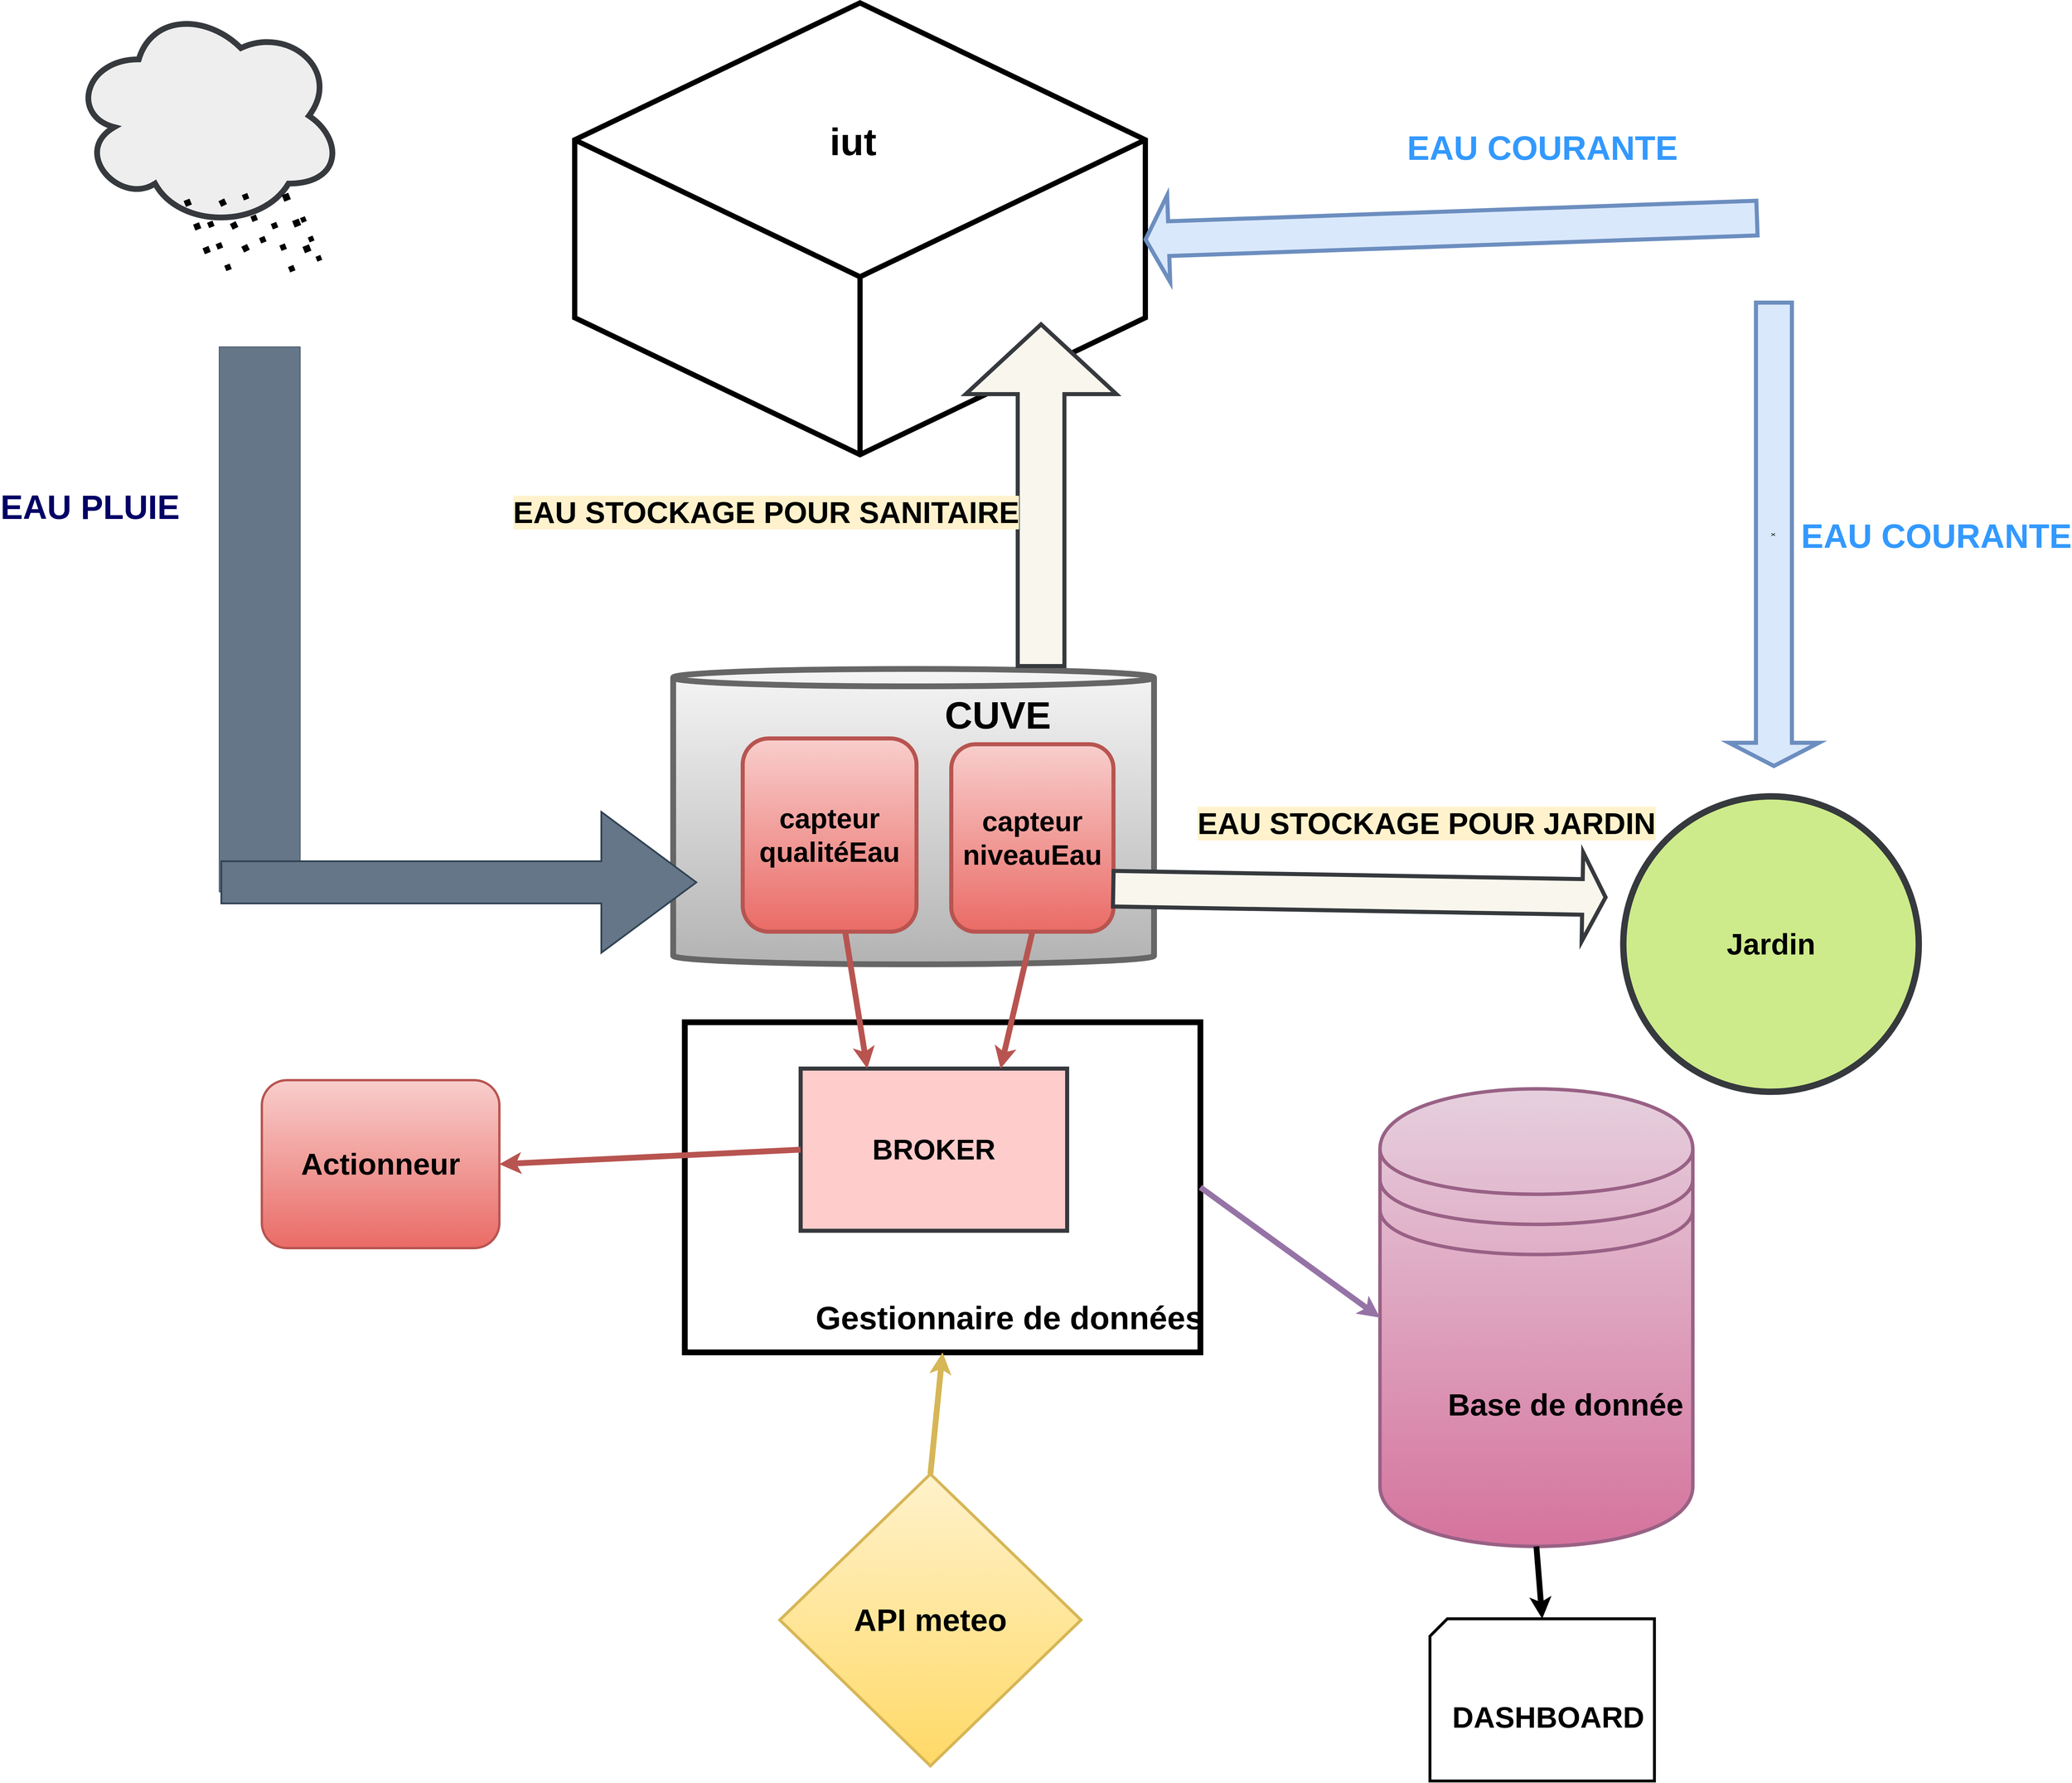 <mxfile version="21.2.9" type="device">
  <diagram name="Page-1" id="YoHAQpnJNYoTgVEbBoPT">
    <mxGraphModel dx="7390" dy="4225" grid="1" gridSize="10" guides="1" tooltips="1" connect="1" arrows="1" fold="1" page="1" pageScale="1" pageWidth="827" pageHeight="1169" math="0" shadow="0">
      <root>
        <mxCell id="0" />
        <mxCell id="1" parent="0" />
        <mxCell id="KPBtdjk_Bm4MCynFCmF--1" value="" style="html=1;whiteSpace=wrap;shape=isoCube2;backgroundOutline=1;isoAngle=15;strokeWidth=9;" vertex="1" parent="1">
          <mxGeometry x="60" y="-870" width="985" height="780" as="geometry" />
        </mxCell>
        <mxCell id="KPBtdjk_Bm4MCynFCmF--8" value="" style="shape=cylinder3;whiteSpace=wrap;html=1;boundedLbl=1;backgroundOutline=1;size=15;fillColor=#f5f5f5;gradientColor=#b3b3b3;strokeColor=#666666;strokeWidth=10;" vertex="1" parent="1">
          <mxGeometry x="230" y="280" width="830" height="510" as="geometry" />
        </mxCell>
        <mxCell id="KPBtdjk_Bm4MCynFCmF--9" value="&lt;b&gt;&lt;font style=&quot;font-size: 48px;&quot;&gt;capteur niveauEau&lt;/font&gt;&lt;/b&gt;" style="rounded=1;whiteSpace=wrap;html=1;strokeWidth=7;fillColor=#f8cecc;gradientColor=#ea6b66;strokeColor=#b85450;" vertex="1" parent="1">
          <mxGeometry x="710" y="410" width="280" height="323.67" as="geometry" />
        </mxCell>
        <mxCell id="KPBtdjk_Bm4MCynFCmF--12" value="" style="html=1;shadow=0;dashed=0;align=center;verticalAlign=middle;shape=mxgraph.arrows2.arrow;dy=0.69;dx=120.45;notch=0;rotation=-90;fillColor=#f9f7ed;strokeColor=#36393d;strokeWidth=7;" vertex="1" parent="1">
          <mxGeometry x="570" y="-150" width="590" height="260" as="geometry" />
        </mxCell>
        <mxCell id="KPBtdjk_Bm4MCynFCmF--14" value="" style="html=1;shadow=0;dashed=0;align=center;verticalAlign=middle;shape=mxgraph.arrows2.arrow;dy=0.6;dx=40;notch=0;rotation=-182;fillColor=#dae8fc;strokeColor=#6c8ebf;strokeWidth=7;" vertex="1" parent="1">
          <mxGeometry x="1045" y="-555" width="1056.02" height="150" as="geometry" />
        </mxCell>
        <mxCell id="KPBtdjk_Bm4MCynFCmF--15" value="x" style="html=1;shadow=0;dashed=0;align=center;verticalAlign=middle;shape=mxgraph.arrows2.arrow;dy=0.6;dx=40;notch=0;rotation=90;fillColor=#dae8fc;strokeColor=#6c8ebf;strokeWidth=7;" vertex="1" parent="1">
          <mxGeometry x="1730" y="-30" width="800" height="155" as="geometry" />
        </mxCell>
        <mxCell id="KPBtdjk_Bm4MCynFCmF--16" value="" style="html=1;shadow=0;dashed=0;align=center;verticalAlign=middle;shape=mxgraph.arrows2.arrow;dy=0.6;dx=40;notch=0;rotation=1;fillColor=#f9f7ed;strokeColor=#36393d;strokeWidth=7;" vertex="1" parent="1">
          <mxGeometry x="989.56" y="590" width="849.94" height="153.67" as="geometry" />
        </mxCell>
        <mxCell id="KPBtdjk_Bm4MCynFCmF--17" value="&lt;font size=&quot;1&quot; style=&quot;&quot;&gt;&lt;b style=&quot;font-size: 51px;&quot;&gt;Jardin&lt;/b&gt;&lt;/font&gt;" style="ellipse;whiteSpace=wrap;html=1;aspect=fixed;strokeWidth=11;fillColor=#cdeb8b;strokeColor=#36393d;" vertex="1" parent="1">
          <mxGeometry x="1870" y="500" width="510" height="510" as="geometry" />
        </mxCell>
        <mxCell id="KPBtdjk_Bm4MCynFCmF--18" value="" style="ellipse;shape=cloud;whiteSpace=wrap;html=1;strokeWidth=10;fillColor=#eeeeee;strokeColor=#36393d;" vertex="1" parent="1">
          <mxGeometry x="-810" y="-870" width="470" height="390" as="geometry" />
        </mxCell>
        <mxCell id="KPBtdjk_Bm4MCynFCmF--19" value="" style="endArrow=none;dashed=1;html=1;dashPattern=1 3;strokeWidth=11;rounded=0;" edge="1" parent="1">
          <mxGeometry width="50" height="50" relative="1" as="geometry">
            <mxPoint x="-610" y="-530" as="sourcePoint" />
            <mxPoint x="-570" y="-430" as="targetPoint" />
          </mxGeometry>
        </mxCell>
        <mxCell id="KPBtdjk_Bm4MCynFCmF--20" value="" style="endArrow=none;dashed=1;html=1;dashPattern=1 3;strokeWidth=12;rounded=0;" edge="1" parent="1">
          <mxGeometry width="50" height="50" relative="1" as="geometry">
            <mxPoint x="-440" y="-540" as="sourcePoint" />
            <mxPoint x="-400" y="-440" as="targetPoint" />
          </mxGeometry>
        </mxCell>
        <mxCell id="KPBtdjk_Bm4MCynFCmF--21" value="" style="endArrow=none;dashed=1;html=1;dashPattern=1 3;strokeWidth=9;rounded=0;" edge="1" parent="1">
          <mxGeometry width="50" height="50" relative="1" as="geometry">
            <mxPoint x="-410" y="-500" as="sourcePoint" />
            <mxPoint x="-370" y="-400" as="targetPoint" />
          </mxGeometry>
        </mxCell>
        <mxCell id="KPBtdjk_Bm4MCynFCmF--22" value="" style="endArrow=none;dashed=1;html=1;dashPattern=1 3;strokeWidth=10;rounded=0;" edge="1" parent="1">
          <mxGeometry width="50" height="50" relative="1" as="geometry">
            <mxPoint x="-460" y="-490" as="sourcePoint" />
            <mxPoint x="-420" y="-390" as="targetPoint" />
          </mxGeometry>
        </mxCell>
        <mxCell id="KPBtdjk_Bm4MCynFCmF--23" value="" style="endArrow=none;dashed=1;html=1;dashPattern=1 3;strokeWidth=10;rounded=0;" edge="1" parent="1">
          <mxGeometry width="50" height="50" relative="1" as="geometry">
            <mxPoint x="-510" y="-540" as="sourcePoint" />
            <mxPoint x="-470" y="-440" as="targetPoint" />
          </mxGeometry>
        </mxCell>
        <mxCell id="KPBtdjk_Bm4MCynFCmF--24" value="" style="endArrow=none;dashed=1;html=1;dashPattern=1 3;strokeWidth=11;rounded=0;" edge="1" parent="1">
          <mxGeometry width="50" height="50" relative="1" as="geometry">
            <mxPoint x="-550" y="-530" as="sourcePoint" />
            <mxPoint x="-500" y="-430" as="targetPoint" />
          </mxGeometry>
        </mxCell>
        <mxCell id="KPBtdjk_Bm4MCynFCmF--25" value="" style="endArrow=none;dashed=1;html=1;dashPattern=1 3;strokeWidth=10;rounded=0;" edge="1" parent="1">
          <mxGeometry width="50" height="50" relative="1" as="geometry">
            <mxPoint x="-570" y="-492.26" as="sourcePoint" />
            <mxPoint x="-530" y="-392.26" as="targetPoint" />
          </mxGeometry>
        </mxCell>
        <mxCell id="KPBtdjk_Bm4MCynFCmF--28" value="" style="shape=singleArrow;whiteSpace=wrap;html=1;arrowWidth=1;arrowSize=0.021;rotation=90;fillColor=#647687;fontColor=#ffffff;strokeColor=#314354;" vertex="1" parent="1">
          <mxGeometry x="-964.37" y="134.38" width="961.25" height="140" as="geometry" />
        </mxCell>
        <mxCell id="KPBtdjk_Bm4MCynFCmF--29" value="" style="shape=singleArrow;whiteSpace=wrap;html=1;fillColor=#647687;fontColor=#ffffff;strokeColor=#314354;strokeWidth=3;" vertex="1" parent="1">
          <mxGeometry x="-550" y="526.9" width="820" height="243.1" as="geometry" />
        </mxCell>
        <mxCell id="KPBtdjk_Bm4MCynFCmF--35" value="" style="rounded=0;whiteSpace=wrap;html=1;strokeWidth=10;" vertex="1" parent="1">
          <mxGeometry x="250" y="890" width="890" height="570" as="geometry" />
        </mxCell>
        <mxCell id="KPBtdjk_Bm4MCynFCmF--31" value="" style="endArrow=classic;html=1;rounded=0;" edge="1" parent="1" target="KPBtdjk_Bm4MCynFCmF--10">
          <mxGeometry width="50" height="50" relative="1" as="geometry">
            <mxPoint x="504" y="690" as="sourcePoint" />
            <mxPoint x="510" y="1040" as="targetPoint" />
          </mxGeometry>
        </mxCell>
        <mxCell id="KPBtdjk_Bm4MCynFCmF--10" value="&lt;b&gt;&lt;font style=&quot;font-size: 48px;&quot;&gt;capteur qualitéEau&lt;/font&gt;&lt;/b&gt;" style="rounded=1;whiteSpace=wrap;html=1;strokeWidth=7;fillColor=#f8cecc;gradientColor=#ea6b66;strokeColor=#b85450;" vertex="1" parent="1">
          <mxGeometry x="350" y="400" width="300" height="333.67" as="geometry" />
        </mxCell>
        <mxCell id="KPBtdjk_Bm4MCynFCmF--33" value="&lt;font size=&quot;1&quot; style=&quot;&quot;&gt;&lt;b style=&quot;font-size: 49px;&quot;&gt;BROKER&lt;/b&gt;&lt;/font&gt;" style="rounded=0;whiteSpace=wrap;html=1;strokeWidth=7;fillColor=#ffcccc;strokeColor=#36393d;" vertex="1" parent="1">
          <mxGeometry x="450" y="970" width="460" height="280" as="geometry" />
        </mxCell>
        <mxCell id="KPBtdjk_Bm4MCynFCmF--34" value="" style="endArrow=classic;html=1;rounded=0;entryX=0.75;entryY=0;entryDx=0;entryDy=0;exitX=0.5;exitY=1;exitDx=0;exitDy=0;endSize=6;strokeWidth=10;fillColor=#f8cecc;strokeColor=#b85450;" edge="1" parent="1" source="KPBtdjk_Bm4MCynFCmF--9" target="KPBtdjk_Bm4MCynFCmF--33">
          <mxGeometry width="50" height="50" relative="1" as="geometry">
            <mxPoint x="649" y="720" as="sourcePoint" />
            <mxPoint x="641" y="980" as="targetPoint" />
          </mxGeometry>
        </mxCell>
        <mxCell id="KPBtdjk_Bm4MCynFCmF--30" value="" style="endArrow=classic;html=1;rounded=0;entryX=0.25;entryY=0;entryDx=0;entryDy=0;strokeWidth=10;fillColor=#f8cecc;strokeColor=#b85450;" edge="1" parent="1" source="KPBtdjk_Bm4MCynFCmF--10" target="KPBtdjk_Bm4MCynFCmF--33">
          <mxGeometry width="50" height="50" relative="1" as="geometry">
            <mxPoint x="504" y="690" as="sourcePoint" />
            <mxPoint x="497.44" y="980" as="targetPoint" />
          </mxGeometry>
        </mxCell>
        <mxCell id="KPBtdjk_Bm4MCynFCmF--36" value="&lt;font style=&quot;font-size: 56px;&quot;&gt;Gestionnaire de données&lt;/font&gt;" style="text;strokeColor=none;fillColor=none;html=1;fontSize=24;fontStyle=1;verticalAlign=middle;align=center;" vertex="1" parent="1">
          <mxGeometry x="760" y="1380" width="100" height="40" as="geometry" />
        </mxCell>
        <mxCell id="KPBtdjk_Bm4MCynFCmF--37" value="&lt;font size=&quot;1&quot; style=&quot;&quot;&gt;&lt;b style=&quot;font-size: 54px;&quot;&gt;API meteo&lt;/b&gt;&lt;/font&gt;" style="rhombus;whiteSpace=wrap;html=1;strokeWidth=5;fillColor=#fff2cc;strokeColor=#d6b656;gradientColor=#ffd966;" vertex="1" parent="1">
          <mxGeometry x="414" y="1670" width="520" height="504" as="geometry" />
        </mxCell>
        <mxCell id="KPBtdjk_Bm4MCynFCmF--38" value="&lt;font size=&quot;1&quot; style=&quot;&quot;&gt;&lt;b style=&quot;font-size: 52px;&quot;&gt;Actionneur&lt;/b&gt;&lt;/font&gt;" style="rounded=1;whiteSpace=wrap;html=1;strokeWidth=4;fillColor=#f8cecc;gradientColor=#ea6b66;strokeColor=#b85450;" vertex="1" parent="1">
          <mxGeometry x="-480" y="990" width="410" height="290" as="geometry" />
        </mxCell>
        <mxCell id="KPBtdjk_Bm4MCynFCmF--39" value="" style="endArrow=classic;html=1;rounded=0;entryX=1;entryY=0.5;entryDx=0;entryDy=0;exitX=0;exitY=0.5;exitDx=0;exitDy=0;strokeWidth=10;fillColor=#f8cecc;strokeColor=#b85450;" edge="1" parent="1" source="KPBtdjk_Bm4MCynFCmF--33" target="KPBtdjk_Bm4MCynFCmF--38">
          <mxGeometry width="50" height="50" relative="1" as="geometry">
            <mxPoint x="110" y="1170" as="sourcePoint" />
            <mxPoint x="160" y="1120" as="targetPoint" />
          </mxGeometry>
        </mxCell>
        <mxCell id="KPBtdjk_Bm4MCynFCmF--40" value="" style="endArrow=classic;html=1;rounded=0;exitX=0.5;exitY=0;exitDx=0;exitDy=0;entryX=0.5;entryY=1;entryDx=0;entryDy=0;strokeWidth=10;fillColor=#fff2cc;strokeColor=#d6b656;" edge="1" parent="1" source="KPBtdjk_Bm4MCynFCmF--37" target="KPBtdjk_Bm4MCynFCmF--35">
          <mxGeometry width="50" height="50" relative="1" as="geometry">
            <mxPoint x="110" y="1170" as="sourcePoint" />
            <mxPoint x="160" y="1120" as="targetPoint" />
          </mxGeometry>
        </mxCell>
        <mxCell id="KPBtdjk_Bm4MCynFCmF--42" value="" style="shape=card;whiteSpace=wrap;html=1;strokeWidth=5;" vertex="1" parent="1">
          <mxGeometry x="1536.25" y="1920" width="387.5" height="280" as="geometry" />
        </mxCell>
        <mxCell id="KPBtdjk_Bm4MCynFCmF--43" value="" style="shape=datastore;whiteSpace=wrap;html=1;strokeWidth=6;fillColor=#e6d0de;gradientColor=#d5739d;strokeColor=#996185;" vertex="1" parent="1">
          <mxGeometry x="1450" y="1005" width="540" height="790" as="geometry" />
        </mxCell>
        <mxCell id="KPBtdjk_Bm4MCynFCmF--45" value="" style="endArrow=classic;html=1;rounded=0;entryX=0;entryY=0.5;entryDx=0;entryDy=0;exitX=1;exitY=0.5;exitDx=0;exitDy=0;strokeWidth=10;fillColor=#e1d5e7;strokeColor=#9673a6;" edge="1" parent="1" source="KPBtdjk_Bm4MCynFCmF--35" target="KPBtdjk_Bm4MCynFCmF--43">
          <mxGeometry width="50" height="50" relative="1" as="geometry">
            <mxPoint x="520" y="1170" as="sourcePoint" />
            <mxPoint x="570" y="1120" as="targetPoint" />
          </mxGeometry>
        </mxCell>
        <mxCell id="KPBtdjk_Bm4MCynFCmF--47" value="&lt;font style=&quot;font-size: 53px;&quot;&gt;Base de donnée&lt;/font&gt;" style="text;strokeColor=none;fillColor=none;html=1;fontSize=24;fontStyle=1;verticalAlign=middle;align=center;" vertex="1" parent="1">
          <mxGeometry x="1720" y="1530" width="100" height="40" as="geometry" />
        </mxCell>
        <mxCell id="KPBtdjk_Bm4MCynFCmF--48" value="" style="endArrow=classic;html=1;rounded=0;entryX=0.5;entryY=0;entryDx=0;entryDy=0;entryPerimeter=0;exitX=0.5;exitY=1;exitDx=0;exitDy=0;strokeWidth=10;" edge="1" parent="1" source="KPBtdjk_Bm4MCynFCmF--43" target="KPBtdjk_Bm4MCynFCmF--42">
          <mxGeometry width="50" height="50" relative="1" as="geometry">
            <mxPoint x="1037.5" y="1760" as="sourcePoint" />
            <mxPoint x="1087.5" y="1710" as="targetPoint" />
          </mxGeometry>
        </mxCell>
        <mxCell id="KPBtdjk_Bm4MCynFCmF--49" value="&lt;font style=&quot;font-size: 51px;&quot;&gt;DASHBOARD&lt;/font&gt;" style="text;strokeColor=none;fillColor=none;html=1;fontSize=24;fontStyle=1;verticalAlign=middle;align=center;" vertex="1" parent="1">
          <mxGeometry x="1690" y="2070" width="100" height="40" as="geometry" />
        </mxCell>
        <mxCell id="KPBtdjk_Bm4MCynFCmF--51" value="&lt;font style=&quot;font-size: 66px;&quot;&gt;iut&lt;/font&gt;" style="text;strokeColor=none;fillColor=none;html=1;fontSize=24;fontStyle=1;verticalAlign=middle;align=center;" vertex="1" parent="1">
          <mxGeometry x="490" y="-650" width="100" height="40" as="geometry" />
        </mxCell>
        <mxCell id="KPBtdjk_Bm4MCynFCmF--52" value="&lt;font color=&quot;#3399ff&quot; style=&quot;font-size: 58px;&quot;&gt;EAU COURANTE&lt;/font&gt;" style="text;strokeColor=none;fillColor=none;html=1;fontSize=24;fontStyle=1;verticalAlign=middle;align=center;" vertex="1" parent="1">
          <mxGeometry x="1680" y="-640" width="100" height="40" as="geometry" />
        </mxCell>
        <mxCell id="KPBtdjk_Bm4MCynFCmF--53" value="&lt;font color=&quot;#3399ff&quot; style=&quot;font-size: 58px;&quot;&gt;EAU COURANTE&lt;/font&gt;" style="text;strokeColor=none;fillColor=none;html=1;fontSize=24;fontStyle=1;verticalAlign=middle;align=center;" vertex="1" parent="1">
          <mxGeometry x="2360" y="30" width="100" height="40" as="geometry" />
        </mxCell>
        <mxCell id="KPBtdjk_Bm4MCynFCmF--54" value="&lt;font style=&quot;font-size: 52px; background-color: rgb(255, 242, 204);&quot;&gt;EAU STOCKAGE POUR SANITAIRE&lt;/font&gt;" style="text;strokeColor=none;fillColor=none;html=1;fontSize=24;fontStyle=1;verticalAlign=middle;align=center;" vertex="1" parent="1">
          <mxGeometry x="340" y="-10" width="100" height="40" as="geometry" />
        </mxCell>
        <mxCell id="KPBtdjk_Bm4MCynFCmF--55" value="&lt;font style=&quot;font-size: 52px; background-color: rgb(255, 242, 204);&quot;&gt;EAU STOCKAGE POUR JARDIN&lt;/font&gt;" style="text;strokeColor=none;fillColor=none;html=1;fontSize=24;fontStyle=1;verticalAlign=middle;align=center;" vertex="1" parent="1">
          <mxGeometry x="1480" y="526.9" width="100" height="40" as="geometry" />
        </mxCell>
        <mxCell id="KPBtdjk_Bm4MCynFCmF--57" value="&lt;font color=&quot;#000066&quot; style=&quot;font-size: 58px;&quot;&gt;EAU PLUIE&lt;/font&gt;" style="text;strokeColor=none;fillColor=none;html=1;fontSize=24;fontStyle=1;verticalAlign=middle;align=center;" vertex="1" parent="1">
          <mxGeometry x="-827" y="-20" width="100" height="40" as="geometry" />
        </mxCell>
        <mxCell id="KPBtdjk_Bm4MCynFCmF--58" value="&lt;span style=&quot;font-size: 66px;&quot;&gt;CUVE&lt;/span&gt;" style="text;strokeColor=none;fillColor=none;html=1;fontSize=24;fontStyle=1;verticalAlign=middle;align=center;" vertex="1" parent="1">
          <mxGeometry x="740" y="340" width="100" height="40" as="geometry" />
        </mxCell>
      </root>
    </mxGraphModel>
  </diagram>
</mxfile>
